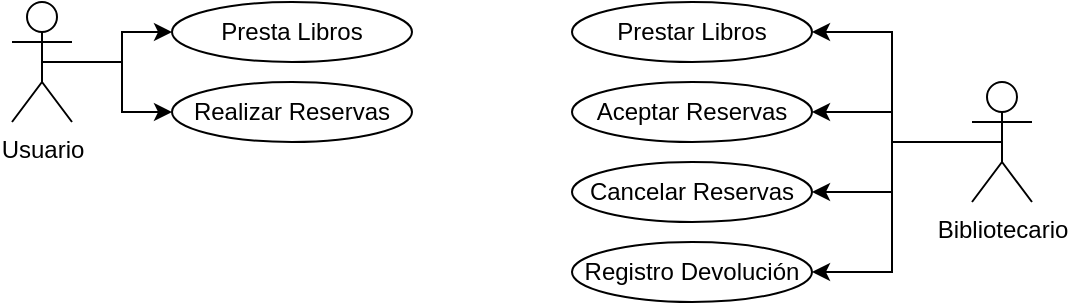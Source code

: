 <mxfile version="26.0.15">
  <diagram name="Página-1" id="CZdTuOdef_vOvNa2kQfl">
    <mxGraphModel dx="864" dy="508" grid="1" gridSize="10" guides="1" tooltips="1" connect="1" arrows="1" fold="1" page="1" pageScale="1" pageWidth="827" pageHeight="1169" math="0" shadow="0">
      <root>
        <mxCell id="0" />
        <mxCell id="1" parent="0" />
        <mxCell id="NNp8PUvWgjhED_6uWlvI-17" style="edgeStyle=orthogonalEdgeStyle;rounded=0;orthogonalLoop=1;jettySize=auto;html=1;exitX=0.5;exitY=0.5;exitDx=0;exitDy=0;exitPerimeter=0;entryX=0;entryY=0.5;entryDx=0;entryDy=0;" edge="1" parent="1" source="NNp8PUvWgjhED_6uWlvI-1" target="NNp8PUvWgjhED_6uWlvI-2">
          <mxGeometry relative="1" as="geometry" />
        </mxCell>
        <mxCell id="NNp8PUvWgjhED_6uWlvI-18" style="edgeStyle=orthogonalEdgeStyle;rounded=0;orthogonalLoop=1;jettySize=auto;html=1;exitX=0.5;exitY=0.5;exitDx=0;exitDy=0;exitPerimeter=0;entryX=0;entryY=0.5;entryDx=0;entryDy=0;" edge="1" parent="1" source="NNp8PUvWgjhED_6uWlvI-1" target="NNp8PUvWgjhED_6uWlvI-3">
          <mxGeometry relative="1" as="geometry" />
        </mxCell>
        <mxCell id="NNp8PUvWgjhED_6uWlvI-1" value="Usuario" style="shape=umlActor;verticalLabelPosition=bottom;verticalAlign=top;html=1;outlineConnect=0;" vertex="1" parent="1">
          <mxGeometry x="80" y="80" width="30" height="60" as="geometry" />
        </mxCell>
        <mxCell id="NNp8PUvWgjhED_6uWlvI-2" value="Presta Libros" style="ellipse;whiteSpace=wrap;html=1;" vertex="1" parent="1">
          <mxGeometry x="160" y="80" width="120" height="30" as="geometry" />
        </mxCell>
        <mxCell id="NNp8PUvWgjhED_6uWlvI-3" value="Realizar Reservas" style="ellipse;whiteSpace=wrap;html=1;" vertex="1" parent="1">
          <mxGeometry x="160" y="120" width="120" height="30" as="geometry" />
        </mxCell>
        <mxCell id="NNp8PUvWgjhED_6uWlvI-4" value="Cancelar Reservas" style="ellipse;whiteSpace=wrap;html=1;" vertex="1" parent="1">
          <mxGeometry x="360" y="160" width="120" height="30" as="geometry" />
        </mxCell>
        <mxCell id="NNp8PUvWgjhED_6uWlvI-19" style="edgeStyle=orthogonalEdgeStyle;rounded=0;orthogonalLoop=1;jettySize=auto;html=1;exitX=0.5;exitY=0.5;exitDx=0;exitDy=0;exitPerimeter=0;entryX=1;entryY=0.5;entryDx=0;entryDy=0;" edge="1" parent="1" source="NNp8PUvWgjhED_6uWlvI-5" target="NNp8PUvWgjhED_6uWlvI-6">
          <mxGeometry relative="1" as="geometry" />
        </mxCell>
        <mxCell id="NNp8PUvWgjhED_6uWlvI-20" style="edgeStyle=orthogonalEdgeStyle;rounded=0;orthogonalLoop=1;jettySize=auto;html=1;exitX=0.5;exitY=0.5;exitDx=0;exitDy=0;exitPerimeter=0;entryX=1;entryY=0.5;entryDx=0;entryDy=0;" edge="1" parent="1" source="NNp8PUvWgjhED_6uWlvI-5" target="NNp8PUvWgjhED_6uWlvI-7">
          <mxGeometry relative="1" as="geometry" />
        </mxCell>
        <mxCell id="NNp8PUvWgjhED_6uWlvI-21" style="edgeStyle=orthogonalEdgeStyle;rounded=0;orthogonalLoop=1;jettySize=auto;html=1;exitX=0.5;exitY=0.5;exitDx=0;exitDy=0;exitPerimeter=0;entryX=1;entryY=0.5;entryDx=0;entryDy=0;" edge="1" parent="1" source="NNp8PUvWgjhED_6uWlvI-5" target="NNp8PUvWgjhED_6uWlvI-4">
          <mxGeometry relative="1" as="geometry" />
        </mxCell>
        <mxCell id="NNp8PUvWgjhED_6uWlvI-22" style="edgeStyle=orthogonalEdgeStyle;rounded=0;orthogonalLoop=1;jettySize=auto;html=1;exitX=0.5;exitY=0.5;exitDx=0;exitDy=0;exitPerimeter=0;entryX=1;entryY=0.5;entryDx=0;entryDy=0;" edge="1" parent="1" source="NNp8PUvWgjhED_6uWlvI-5" target="NNp8PUvWgjhED_6uWlvI-8">
          <mxGeometry relative="1" as="geometry" />
        </mxCell>
        <mxCell id="NNp8PUvWgjhED_6uWlvI-5" value="Bibliotecario" style="shape=umlActor;verticalLabelPosition=bottom;verticalAlign=top;html=1;outlineConnect=0;" vertex="1" parent="1">
          <mxGeometry x="560" y="120" width="30" height="60" as="geometry" />
        </mxCell>
        <mxCell id="NNp8PUvWgjhED_6uWlvI-6" value="Prestar Libros" style="ellipse;whiteSpace=wrap;html=1;" vertex="1" parent="1">
          <mxGeometry x="360" y="80" width="120" height="30" as="geometry" />
        </mxCell>
        <mxCell id="NNp8PUvWgjhED_6uWlvI-7" value="Aceptar Reservas" style="ellipse;whiteSpace=wrap;html=1;" vertex="1" parent="1">
          <mxGeometry x="360" y="120" width="120" height="30" as="geometry" />
        </mxCell>
        <mxCell id="NNp8PUvWgjhED_6uWlvI-8" value="Registro Devolución" style="ellipse;whiteSpace=wrap;html=1;" vertex="1" parent="1">
          <mxGeometry x="360" y="200" width="120" height="30" as="geometry" />
        </mxCell>
      </root>
    </mxGraphModel>
  </diagram>
</mxfile>
